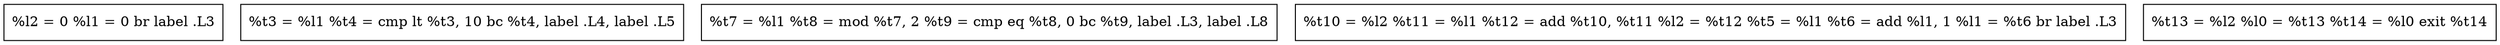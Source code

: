 digraph ast {
	graph [bb="0,0,2017,37",
		dpi=600
	];
	node [label="\N"];
	".L1"	[height=0.51389,
		label="    %l2 = 0 
     %l1 = 0 
     br label .L3 
 ",
		pos="89,18.5",
		rects="-1.4211e-14,0.5,178,36.5",
		shape=record,
		width=2.4722];
	".L3"	[height=0.51389,
		label="    %t3 = %l1 
     %t4 = cmp lt %t3, 10 
     bc %t4, label .L4, label .L5 
 ",
		pos="375,18.5",
		rects="196.5,0.5,553.5,36.5",
		shape=record,
		width=4.9583];
	".L4"	[height=0.51389,
		label="    %t7 = %l1 
     %t8 = mod %t7, 2 
     %t9 = cmp eq %t8, 0 
     bc %t9, label .L3, label .L8 
 ",
		pos="803,18.5",
		rects="571.5,0.5,1034.5,36.5",
		shape=record,
		width=6.4306];
	".L8"	[height=0.51389,
		label="    %t10 = %l2 
     %t11 = %l1 
     %t12 = add %t10, %t11 
     %l2 = %t12 
     %t5 = %l1 
     %t6 = add %l1, 1 
     %l1 = %\
t6 
     br label .L3 
 ",
		pos="1384,18.5",
		rects="1052.5,0.5,1715.5,36.5",
		shape=record,
		width=9.2083];
	".L5"	[height=0.51389,
		label="    %t13 = %l2 
     %l0 = %t13 
     %t14 = %l0 
     exit %t14 
 ",
		pos="1875,18.5",
		rects="1733,0.5,2017,36.5",
		shape=record,
		width=3.9444];
}

